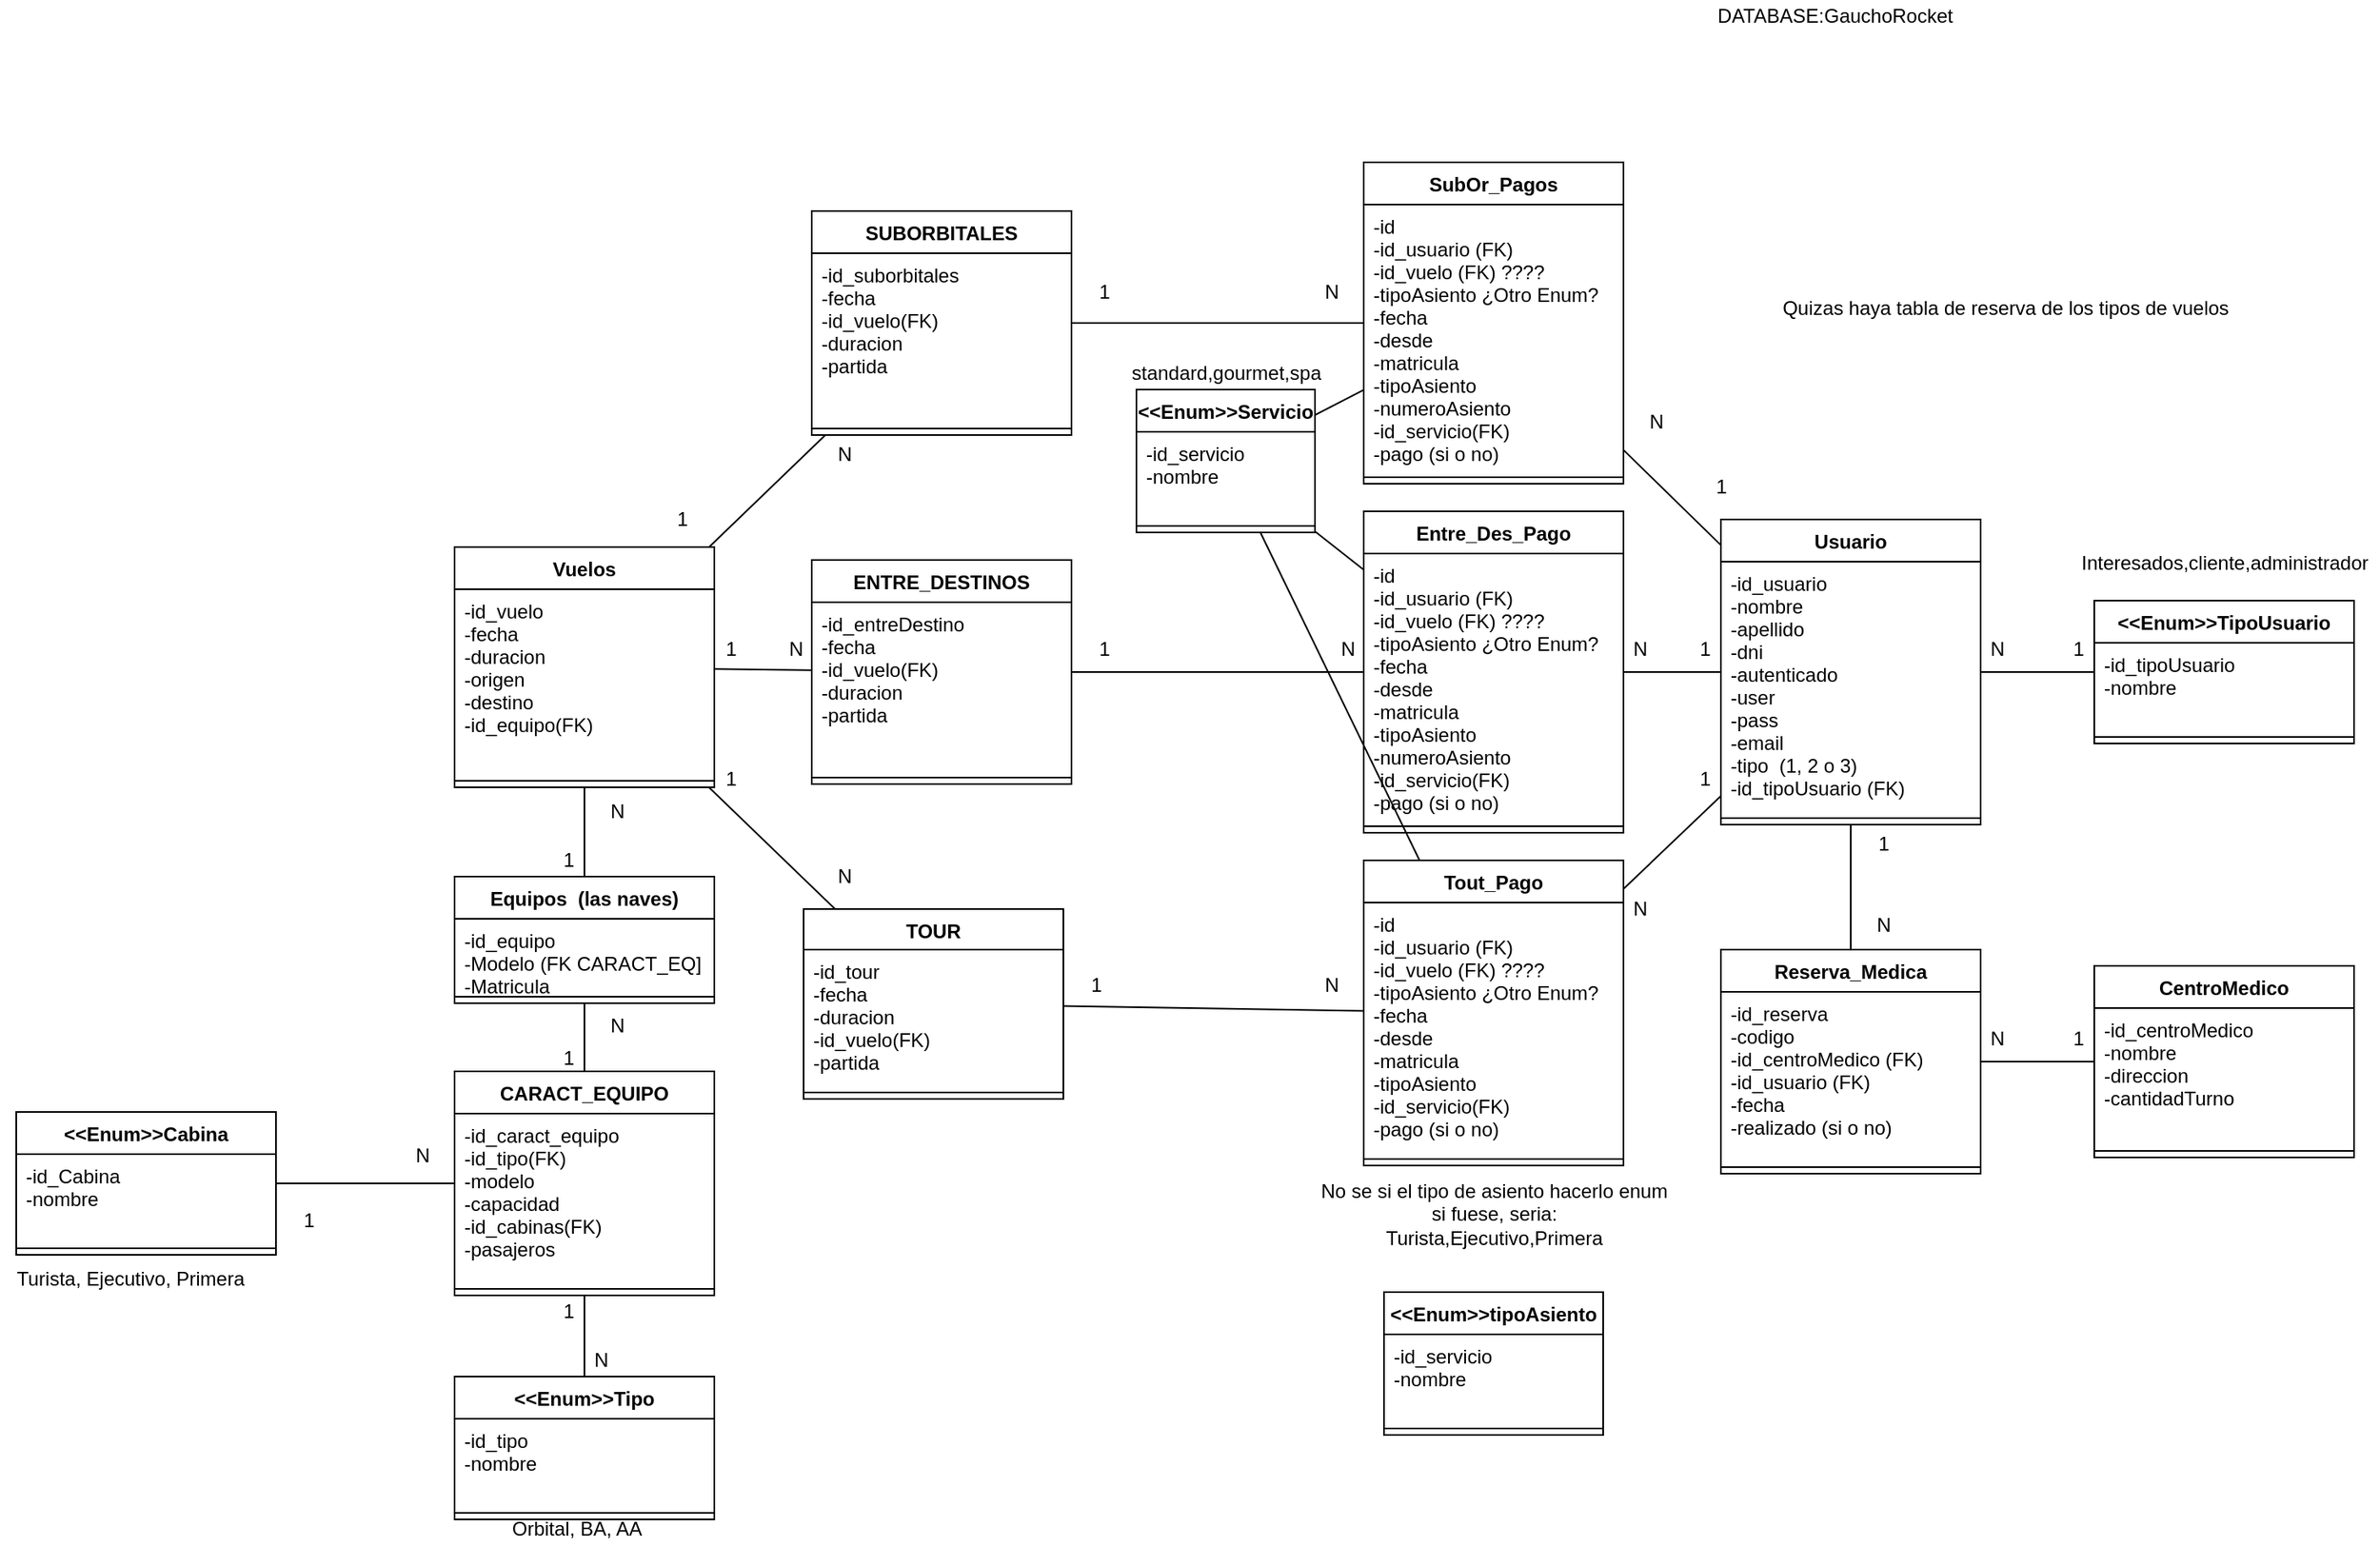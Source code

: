 <mxfile version="20.0.1" type="device"><diagram id="-rnPX2FSxS8cn0zA8N31" name="Page-1"><mxGraphModel dx="2105" dy="571" grid="1" gridSize="10" guides="1" tooltips="1" connect="1" arrows="1" fold="1" page="1" pageScale="1" pageWidth="827" pageHeight="1169" math="0" shadow="0"><root><mxCell id="0"/><mxCell id="1" parent="0"/><mxCell id="iOrOGbG-iohhDCzBg73C-1" value="Equipos  (las naves)" style="swimlane;fontStyle=1;align=center;verticalAlign=top;childLayout=stackLayout;horizontal=1;startSize=26;horizontalStack=0;resizeParent=1;resizeParentMax=0;resizeLast=0;collapsible=1;marginBottom=0;" parent="1" vertex="1"><mxGeometry x="-380" y="550" width="160" height="78" as="geometry"/></mxCell><mxCell id="iOrOGbG-iohhDCzBg73C-2" value="-id_equipo&#10;-Modelo (FK CARACT_EQ]&#10;-Matricula" style="text;strokeColor=none;fillColor=none;align=left;verticalAlign=top;spacingLeft=4;spacingRight=4;overflow=hidden;rotatable=0;points=[[0,0.5],[1,0.5]];portConstraint=eastwest;" parent="iOrOGbG-iohhDCzBg73C-1" vertex="1"><mxGeometry y="26" width="160" height="44" as="geometry"/></mxCell><mxCell id="iOrOGbG-iohhDCzBg73C-3" value="" style="line;strokeWidth=1;fillColor=none;align=left;verticalAlign=middle;spacingTop=-1;spacingLeft=3;spacingRight=3;rotatable=0;labelPosition=right;points=[];portConstraint=eastwest;" parent="iOrOGbG-iohhDCzBg73C-1" vertex="1"><mxGeometry y="70" width="160" height="8" as="geometry"/></mxCell><mxCell id="iOrOGbG-iohhDCzBg73C-5" value="DATABASE:GauchoRocket" style="text;html=1;align=center;verticalAlign=middle;resizable=0;points=[];autosize=1;strokeColor=none;fillColor=none;" parent="1" vertex="1"><mxGeometry x="390" y="10" width="160" height="20" as="geometry"/></mxCell><mxCell id="iOrOGbG-iohhDCzBg73C-10" value="Usuario" style="swimlane;fontStyle=1;align=center;verticalAlign=top;childLayout=stackLayout;horizontal=1;startSize=26;horizontalStack=0;resizeParent=1;resizeParentMax=0;resizeLast=0;collapsible=1;marginBottom=0;" parent="1" vertex="1"><mxGeometry x="400" y="330" width="160" height="188" as="geometry"/></mxCell><mxCell id="iOrOGbG-iohhDCzBg73C-11" value="-id_usuario&#10;-nombre&#10;-apellido&#10;-dni&#10;-autenticado&#10;-user&#10;-pass&#10;-email&#10;-tipo  (1, 2 o 3)&#10;-id_tipoUsuario (FK)" style="text;strokeColor=none;fillColor=none;align=left;verticalAlign=top;spacingLeft=4;spacingRight=4;overflow=hidden;rotatable=0;points=[[0,0.5],[1,0.5]];portConstraint=eastwest;" parent="iOrOGbG-iohhDCzBg73C-10" vertex="1"><mxGeometry y="26" width="160" height="154" as="geometry"/></mxCell><mxCell id="iOrOGbG-iohhDCzBg73C-12" value="" style="line;strokeWidth=1;fillColor=none;align=left;verticalAlign=middle;spacingTop=-1;spacingLeft=3;spacingRight=3;rotatable=0;labelPosition=right;points=[];portConstraint=eastwest;" parent="iOrOGbG-iohhDCzBg73C-10" vertex="1"><mxGeometry y="180" width="160" height="8" as="geometry"/></mxCell><mxCell id="iOrOGbG-iohhDCzBg73C-13" value="Vuelos" style="swimlane;fontStyle=1;align=center;verticalAlign=top;childLayout=stackLayout;horizontal=1;startSize=26;horizontalStack=0;resizeParent=1;resizeParentMax=0;resizeLast=0;collapsible=1;marginBottom=0;" parent="1" vertex="1"><mxGeometry x="-380" y="347" width="160" height="148" as="geometry"/></mxCell><mxCell id="iOrOGbG-iohhDCzBg73C-14" value="-id_vuelo&#10;-fecha&#10;-duracion&#10;-origen&#10;-destino&#10;-id_equipo(FK)" style="text;strokeColor=none;fillColor=none;align=left;verticalAlign=top;spacingLeft=4;spacingRight=4;overflow=hidden;rotatable=0;points=[[0,0.5],[1,0.5]];portConstraint=eastwest;" parent="iOrOGbG-iohhDCzBg73C-13" vertex="1"><mxGeometry y="26" width="160" height="114" as="geometry"/></mxCell><mxCell id="iOrOGbG-iohhDCzBg73C-15" value="" style="line;strokeWidth=1;fillColor=none;align=left;verticalAlign=middle;spacingTop=-1;spacingLeft=3;spacingRight=3;rotatable=0;labelPosition=right;points=[];portConstraint=eastwest;" parent="iOrOGbG-iohhDCzBg73C-13" vertex="1"><mxGeometry y="140" width="160" height="8" as="geometry"/></mxCell><mxCell id="iOrOGbG-iohhDCzBg73C-16" value="CARACT_EQUIPO" style="swimlane;fontStyle=1;align=center;verticalAlign=top;childLayout=stackLayout;horizontal=1;startSize=26;horizontalStack=0;resizeParent=1;resizeParentMax=0;resizeLast=0;collapsible=1;marginBottom=0;" parent="1" vertex="1"><mxGeometry x="-380" y="670" width="160" height="138" as="geometry"><mxRectangle x="70" y="380" width="140" height="26" as="alternateBounds"/></mxGeometry></mxCell><mxCell id="iOrOGbG-iohhDCzBg73C-17" value="-id_caract_equipo&#10;-id_tipo(FK)&#10;-modelo&#10;-capacidad&#10;-id_cabinas(FK)&#10;-pasajeros&#10;" style="text;strokeColor=none;fillColor=none;align=left;verticalAlign=top;spacingLeft=4;spacingRight=4;overflow=hidden;rotatable=0;points=[[0,0.5],[1,0.5]];portConstraint=eastwest;" parent="iOrOGbG-iohhDCzBg73C-16" vertex="1"><mxGeometry y="26" width="160" height="104" as="geometry"/></mxCell><mxCell id="iOrOGbG-iohhDCzBg73C-18" value="" style="line;strokeWidth=1;fillColor=none;align=left;verticalAlign=middle;spacingTop=-1;spacingLeft=3;spacingRight=3;rotatable=0;labelPosition=right;points=[];portConstraint=eastwest;" parent="iOrOGbG-iohhDCzBg73C-16" vertex="1"><mxGeometry y="130" width="160" height="8" as="geometry"/></mxCell><mxCell id="iOrOGbG-iohhDCzBg73C-22" value="SUBORBITALES" style="swimlane;fontStyle=1;align=center;verticalAlign=top;childLayout=stackLayout;horizontal=1;startSize=26;horizontalStack=0;resizeParent=1;resizeParentMax=0;resizeLast=0;collapsible=1;marginBottom=0;" parent="1" vertex="1"><mxGeometry x="-160" y="140" width="160" height="138" as="geometry"/></mxCell><mxCell id="iOrOGbG-iohhDCzBg73C-23" value="-id_suborbitales&#10;-fecha&#10;-id_vuelo(FK)&#10;-duracion&#10;-partida" style="text;strokeColor=none;fillColor=none;align=left;verticalAlign=top;spacingLeft=4;spacingRight=4;overflow=hidden;rotatable=0;points=[[0,0.5],[1,0.5]];portConstraint=eastwest;" parent="iOrOGbG-iohhDCzBg73C-22" vertex="1"><mxGeometry y="26" width="160" height="104" as="geometry"/></mxCell><mxCell id="iOrOGbG-iohhDCzBg73C-24" value="" style="line;strokeWidth=1;fillColor=none;align=left;verticalAlign=middle;spacingTop=-1;spacingLeft=3;spacingRight=3;rotatable=0;labelPosition=right;points=[];portConstraint=eastwest;" parent="iOrOGbG-iohhDCzBg73C-22" vertex="1"><mxGeometry y="130" width="160" height="8" as="geometry"/></mxCell><mxCell id="iOrOGbG-iohhDCzBg73C-25" value="TOUR" style="swimlane;fontStyle=1;align=center;verticalAlign=top;childLayout=stackLayout;horizontal=1;startSize=25;horizontalStack=0;resizeParent=1;resizeParentMax=0;resizeLast=0;collapsible=1;marginBottom=0;" parent="1" vertex="1"><mxGeometry x="-165" y="570" width="160" height="117" as="geometry"/></mxCell><mxCell id="iOrOGbG-iohhDCzBg73C-26" value="-id_tour&#10;-fecha&#10;-duracion&#10;-id_vuelo(FK)&#10;-partida&#10;" style="text;strokeColor=none;fillColor=none;align=left;verticalAlign=top;spacingLeft=4;spacingRight=4;overflow=hidden;rotatable=0;points=[[0,0.5],[1,0.5]];portConstraint=eastwest;" parent="iOrOGbG-iohhDCzBg73C-25" vertex="1"><mxGeometry y="25" width="160" height="84" as="geometry"/></mxCell><mxCell id="iOrOGbG-iohhDCzBg73C-27" value="" style="line;strokeWidth=1;fillColor=none;align=left;verticalAlign=middle;spacingTop=-1;spacingLeft=3;spacingRight=3;rotatable=0;labelPosition=right;points=[];portConstraint=eastwest;" parent="iOrOGbG-iohhDCzBg73C-25" vertex="1"><mxGeometry y="109" width="160" height="8" as="geometry"/></mxCell><mxCell id="iOrOGbG-iohhDCzBg73C-28" value="ENTRE_DESTINOS" style="swimlane;fontStyle=1;align=center;verticalAlign=top;childLayout=stackLayout;horizontal=1;startSize=26;horizontalStack=0;resizeParent=1;resizeParentMax=0;resizeLast=0;collapsible=1;marginBottom=0;" parent="1" vertex="1"><mxGeometry x="-160" y="355" width="160" height="138" as="geometry"/></mxCell><mxCell id="iOrOGbG-iohhDCzBg73C-29" value="-id_entreDestino&#10;-fecha&#10;-id_vuelo(FK)&#10;-duracion&#10;-partida&#10;&#10;" style="text;strokeColor=none;fillColor=none;align=left;verticalAlign=top;spacingLeft=4;spacingRight=4;overflow=hidden;rotatable=0;points=[[0,0.5],[1,0.5]];portConstraint=eastwest;" parent="iOrOGbG-iohhDCzBg73C-28" vertex="1"><mxGeometry y="26" width="160" height="104" as="geometry"/></mxCell><mxCell id="iOrOGbG-iohhDCzBg73C-30" value="" style="line;strokeWidth=1;fillColor=none;align=left;verticalAlign=middle;spacingTop=-1;spacingLeft=3;spacingRight=3;rotatable=0;labelPosition=right;points=[];portConstraint=eastwest;" parent="iOrOGbG-iohhDCzBg73C-28" vertex="1"><mxGeometry y="130" width="160" height="8" as="geometry"/></mxCell><mxCell id="iOrOGbG-iohhDCzBg73C-31" value="&lt;&lt;Enum&gt;&gt;TipoUsuario" style="swimlane;fontStyle=1;align=center;verticalAlign=top;childLayout=stackLayout;horizontal=1;startSize=26;horizontalStack=0;resizeParent=1;resizeParentMax=0;resizeLast=0;collapsible=1;marginBottom=0;" parent="1" vertex="1"><mxGeometry x="630" y="380" width="160" height="88" as="geometry"/></mxCell><mxCell id="iOrOGbG-iohhDCzBg73C-32" value="-id_tipoUsuario&#10;-nombre" style="text;strokeColor=none;fillColor=none;align=left;verticalAlign=top;spacingLeft=4;spacingRight=4;overflow=hidden;rotatable=0;points=[[0,0.5],[1,0.5]];portConstraint=eastwest;" parent="iOrOGbG-iohhDCzBg73C-31" vertex="1"><mxGeometry y="26" width="160" height="54" as="geometry"/></mxCell><mxCell id="iOrOGbG-iohhDCzBg73C-33" value="" style="line;strokeWidth=1;fillColor=none;align=left;verticalAlign=middle;spacingTop=-1;spacingLeft=3;spacingRight=3;rotatable=0;labelPosition=right;points=[];portConstraint=eastwest;" parent="iOrOGbG-iohhDCzBg73C-31" vertex="1"><mxGeometry y="80" width="160" height="8" as="geometry"/></mxCell><mxCell id="iOrOGbG-iohhDCzBg73C-35" value="CentroMedico" style="swimlane;fontStyle=1;align=center;verticalAlign=top;childLayout=stackLayout;horizontal=1;startSize=26;horizontalStack=0;resizeParent=1;resizeParentMax=0;resizeLast=0;collapsible=1;marginBottom=0;" parent="1" vertex="1"><mxGeometry x="630" y="605" width="160" height="118" as="geometry"/></mxCell><mxCell id="iOrOGbG-iohhDCzBg73C-36" value="-id_centroMedico&#10;-nombre&#10;-direccion&#10;-cantidadTurno" style="text;strokeColor=none;fillColor=none;align=left;verticalAlign=top;spacingLeft=4;spacingRight=4;overflow=hidden;rotatable=0;points=[[0,0.5],[1,0.5]];portConstraint=eastwest;" parent="iOrOGbG-iohhDCzBg73C-35" vertex="1"><mxGeometry y="26" width="160" height="84" as="geometry"/></mxCell><mxCell id="iOrOGbG-iohhDCzBg73C-37" value="" style="line;strokeWidth=1;fillColor=none;align=left;verticalAlign=middle;spacingTop=-1;spacingLeft=3;spacingRight=3;rotatable=0;labelPosition=right;points=[];portConstraint=eastwest;" parent="iOrOGbG-iohhDCzBg73C-35" vertex="1"><mxGeometry y="110" width="160" height="8" as="geometry"/></mxCell><mxCell id="iOrOGbG-iohhDCzBg73C-38" value="Reserva_Medica" style="swimlane;fontStyle=1;align=center;verticalAlign=top;childLayout=stackLayout;horizontal=1;startSize=26;horizontalStack=0;resizeParent=1;resizeParentMax=0;resizeLast=0;collapsible=1;marginBottom=0;" parent="1" vertex="1"><mxGeometry x="400" y="595" width="160" height="138" as="geometry"/></mxCell><mxCell id="iOrOGbG-iohhDCzBg73C-39" value="-id_reserva&#10;-codigo&#10;-id_centroMedico (FK)&#10;-id_usuario (FK)&#10;-fecha&#10;-realizado (si o no)" style="text;strokeColor=none;fillColor=none;align=left;verticalAlign=top;spacingLeft=4;spacingRight=4;overflow=hidden;rotatable=0;points=[[0,0.5],[1,0.5]];portConstraint=eastwest;" parent="iOrOGbG-iohhDCzBg73C-38" vertex="1"><mxGeometry y="26" width="160" height="104" as="geometry"/></mxCell><mxCell id="iOrOGbG-iohhDCzBg73C-40" value="" style="line;strokeWidth=1;fillColor=none;align=left;verticalAlign=middle;spacingTop=-1;spacingLeft=3;spacingRight=3;rotatable=0;labelPosition=right;points=[];portConstraint=eastwest;" parent="iOrOGbG-iohhDCzBg73C-38" vertex="1"><mxGeometry y="130" width="160" height="8" as="geometry"/></mxCell><mxCell id="BaXArylTw92PHLsLJai1-1" value="" style="endArrow=none;html=1;rounded=0;" parent="1" source="iOrOGbG-iohhDCzBg73C-10" target="iOrOGbG-iohhDCzBg73C-31" edge="1"><mxGeometry width="50" height="50" relative="1" as="geometry"><mxPoint x="540" y="705" as="sourcePoint"/><mxPoint x="590" y="655" as="targetPoint"/></mxGeometry></mxCell><mxCell id="BaXArylTw92PHLsLJai1-2" value="" style="endArrow=none;html=1;rounded=0;" parent="1" source="iOrOGbG-iohhDCzBg73C-16" target="iOrOGbG-iohhDCzBg73C-1" edge="1"><mxGeometry width="50" height="50" relative="1" as="geometry"><mxPoint x="-340" y="890" as="sourcePoint"/><mxPoint x="-290" y="840" as="targetPoint"/></mxGeometry></mxCell><mxCell id="BaXArylTw92PHLsLJai1-4" value="" style="endArrow=none;html=1;rounded=0;" parent="1" source="iOrOGbG-iohhDCzBg73C-38" target="iOrOGbG-iohhDCzBg73C-10" edge="1"><mxGeometry width="50" height="50" relative="1" as="geometry"><mxPoint x="540" y="665" as="sourcePoint"/><mxPoint x="590" y="615" as="targetPoint"/></mxGeometry></mxCell><mxCell id="BaXArylTw92PHLsLJai1-5" value="" style="endArrow=none;html=1;rounded=0;" parent="1" source="iOrOGbG-iohhDCzBg73C-38" target="iOrOGbG-iohhDCzBg73C-35" edge="1"><mxGeometry width="50" height="50" relative="1" as="geometry"><mxPoint x="540" y="665" as="sourcePoint"/><mxPoint x="590" y="615" as="targetPoint"/></mxGeometry></mxCell><mxCell id="BaXArylTw92PHLsLJai1-6" value="SubOr_Pagos" style="swimlane;fontStyle=1;align=center;verticalAlign=top;childLayout=stackLayout;horizontal=1;startSize=26;horizontalStack=0;resizeParent=1;resizeParentMax=0;resizeLast=0;collapsible=1;marginBottom=0;" parent="1" vertex="1"><mxGeometry x="180" y="110" width="160" height="198" as="geometry"/></mxCell><mxCell id="BaXArylTw92PHLsLJai1-7" value="-id&#10;-id_usuario (FK)&#10;-id_vuelo (FK) ????&#10;-tipoAsiento ¿Otro Enum?&#10;-fecha&#10;-desde&#10;-matricula&#10;-tipoAsiento&#10;-numeroAsiento&#10;-id_servicio(FK)&#10;-pago (si o no)" style="text;strokeColor=none;fillColor=none;align=left;verticalAlign=top;spacingLeft=4;spacingRight=4;overflow=hidden;rotatable=0;points=[[0,0.5],[1,0.5]];portConstraint=eastwest;" parent="BaXArylTw92PHLsLJai1-6" vertex="1"><mxGeometry y="26" width="160" height="164" as="geometry"/></mxCell><mxCell id="BaXArylTw92PHLsLJai1-8" value="" style="line;strokeWidth=1;fillColor=none;align=left;verticalAlign=middle;spacingTop=-1;spacingLeft=3;spacingRight=3;rotatable=0;labelPosition=right;points=[];portConstraint=eastwest;" parent="BaXArylTw92PHLsLJai1-6" vertex="1"><mxGeometry y="190" width="160" height="8" as="geometry"/></mxCell><mxCell id="BaXArylTw92PHLsLJai1-9" value="" style="endArrow=none;html=1;rounded=0;" parent="1" source="BaXArylTw92PHLsLJai1-6" target="iOrOGbG-iohhDCzBg73C-10" edge="1"><mxGeometry width="50" height="50" relative="1" as="geometry"><mxPoint x="270" y="580" as="sourcePoint"/><mxPoint x="320" y="530" as="targetPoint"/></mxGeometry></mxCell><mxCell id="BaXArylTw92PHLsLJai1-10" value="Tout_Pago" style="swimlane;fontStyle=1;align=center;verticalAlign=top;childLayout=stackLayout;horizontal=1;startSize=26;horizontalStack=0;resizeParent=1;resizeParentMax=0;resizeLast=0;collapsible=1;marginBottom=0;" parent="1" vertex="1"><mxGeometry x="180" y="540" width="160" height="188" as="geometry"/></mxCell><mxCell id="BaXArylTw92PHLsLJai1-11" value="-id&#10;-id_usuario (FK)&#10;-id_vuelo (FK) ????&#10;-tipoAsiento ¿Otro Enum?&#10;-fecha&#10;-desde&#10;-matricula&#10;-tipoAsiento&#10;-id_servicio(FK)&#10;-pago (si o no)" style="text;strokeColor=none;fillColor=none;align=left;verticalAlign=top;spacingLeft=4;spacingRight=4;overflow=hidden;rotatable=0;points=[[0,0.5],[1,0.5]];portConstraint=eastwest;" parent="BaXArylTw92PHLsLJai1-10" vertex="1"><mxGeometry y="26" width="160" height="154" as="geometry"/></mxCell><mxCell id="BaXArylTw92PHLsLJai1-12" value="" style="line;strokeWidth=1;fillColor=none;align=left;verticalAlign=middle;spacingTop=-1;spacingLeft=3;spacingRight=3;rotatable=0;labelPosition=right;points=[];portConstraint=eastwest;" parent="BaXArylTw92PHLsLJai1-10" vertex="1"><mxGeometry y="180" width="160" height="8" as="geometry"/></mxCell><mxCell id="BaXArylTw92PHLsLJai1-13" value="" style="endArrow=none;html=1;rounded=0;" parent="1" source="BaXArylTw92PHLsLJai1-10" target="iOrOGbG-iohhDCzBg73C-10" edge="1"><mxGeometry width="50" height="50" relative="1" as="geometry"><mxPoint x="200" y="590" as="sourcePoint"/><mxPoint x="250" y="540" as="targetPoint"/></mxGeometry></mxCell><mxCell id="BaXArylTw92PHLsLJai1-14" value="&lt;&lt;Enum&gt;&gt;Servicio" style="swimlane;fontStyle=1;align=center;verticalAlign=top;childLayout=stackLayout;horizontal=1;startSize=26;horizontalStack=0;resizeParent=1;resizeParentMax=0;resizeLast=0;collapsible=1;marginBottom=0;" parent="1" vertex="1"><mxGeometry x="40" y="250" width="110" height="88" as="geometry"/></mxCell><mxCell id="BaXArylTw92PHLsLJai1-15" value="-id_servicio&#10;-nombre" style="text;strokeColor=none;fillColor=none;align=left;verticalAlign=top;spacingLeft=4;spacingRight=4;overflow=hidden;rotatable=0;points=[[0,0.5],[1,0.5]];portConstraint=eastwest;" parent="BaXArylTw92PHLsLJai1-14" vertex="1"><mxGeometry y="26" width="110" height="54" as="geometry"/></mxCell><mxCell id="BaXArylTw92PHLsLJai1-16" value="" style="line;strokeWidth=1;fillColor=none;align=left;verticalAlign=middle;spacingTop=-1;spacingLeft=3;spacingRight=3;rotatable=0;labelPosition=right;points=[];portConstraint=eastwest;" parent="BaXArylTw92PHLsLJai1-14" vertex="1"><mxGeometry y="80" width="110" height="8" as="geometry"/></mxCell><mxCell id="BaXArylTw92PHLsLJai1-17" value="" style="endArrow=none;html=1;rounded=0;" parent="1" source="BaXArylTw92PHLsLJai1-14" target="BaXArylTw92PHLsLJai1-6" edge="1"><mxGeometry width="50" height="50" relative="1" as="geometry"><mxPoint x="240" y="350" as="sourcePoint"/><mxPoint x="290" y="300" as="targetPoint"/></mxGeometry></mxCell><mxCell id="BaXArylTw92PHLsLJai1-18" value="" style="endArrow=none;html=1;rounded=0;" parent="1" source="BaXArylTw92PHLsLJai1-10" target="BaXArylTw92PHLsLJai1-14" edge="1"><mxGeometry width="50" height="50" relative="1" as="geometry"><mxPoint x="240" y="500" as="sourcePoint"/><mxPoint x="290" y="450" as="targetPoint"/></mxGeometry></mxCell><mxCell id="BaXArylTw92PHLsLJai1-19" value="" style="endArrow=none;html=1;rounded=0;" parent="1" source="iOrOGbG-iohhDCzBg73C-1" target="iOrOGbG-iohhDCzBg73C-13" edge="1"><mxGeometry width="50" height="50" relative="1" as="geometry"><mxPoint x="-240" y="480" as="sourcePoint"/><mxPoint x="-190" y="430" as="targetPoint"/></mxGeometry></mxCell><mxCell id="BaXArylTw92PHLsLJai1-20" value="" style="endArrow=none;html=1;rounded=0;" parent="1" source="iOrOGbG-iohhDCzBg73C-22" target="BaXArylTw92PHLsLJai1-6" edge="1"><mxGeometry width="50" height="50" relative="1" as="geometry"><mxPoint x="80" y="370" as="sourcePoint"/><mxPoint x="130" y="320" as="targetPoint"/></mxGeometry></mxCell><mxCell id="BaXArylTw92PHLsLJai1-24" value="" style="endArrow=none;html=1;rounded=0;" parent="1" source="iOrOGbG-iohhDCzBg73C-25" target="BaXArylTw92PHLsLJai1-10" edge="1"><mxGeometry width="50" height="50" relative="1" as="geometry"><mxPoint x="190" y="510" as="sourcePoint"/><mxPoint x="240" y="460" as="targetPoint"/></mxGeometry></mxCell><mxCell id="BaXArylTw92PHLsLJai1-30" value="&lt;&lt;Enum&gt;&gt;Tipo" style="swimlane;fontStyle=1;align=center;verticalAlign=top;childLayout=stackLayout;horizontal=1;startSize=26;horizontalStack=0;resizeParent=1;resizeParentMax=0;resizeLast=0;collapsible=1;marginBottom=0;" parent="1" vertex="1"><mxGeometry x="-380" y="858" width="160" height="88" as="geometry"/></mxCell><mxCell id="BaXArylTw92PHLsLJai1-31" value="-id_tipo&#10;-nombre" style="text;strokeColor=none;fillColor=none;align=left;verticalAlign=top;spacingLeft=4;spacingRight=4;overflow=hidden;rotatable=0;points=[[0,0.5],[1,0.5]];portConstraint=eastwest;" parent="BaXArylTw92PHLsLJai1-30" vertex="1"><mxGeometry y="26" width="160" height="54" as="geometry"/></mxCell><mxCell id="BaXArylTw92PHLsLJai1-32" value="" style="line;strokeWidth=1;fillColor=none;align=left;verticalAlign=middle;spacingTop=-1;spacingLeft=3;spacingRight=3;rotatable=0;labelPosition=right;points=[];portConstraint=eastwest;" parent="BaXArylTw92PHLsLJai1-30" vertex="1"><mxGeometry y="80" width="160" height="8" as="geometry"/></mxCell><mxCell id="BaXArylTw92PHLsLJai1-34" value="" style="endArrow=none;html=1;rounded=0;" parent="1" source="iOrOGbG-iohhDCzBg73C-16" target="BaXArylTw92PHLsLJai1-30" edge="1"><mxGeometry width="50" height="50" relative="1" as="geometry"><mxPoint x="-310" y="775" as="sourcePoint"/><mxPoint x="-260" y="725" as="targetPoint"/></mxGeometry></mxCell><mxCell id="BaXArylTw92PHLsLJai1-35" value="&lt;&lt;Enum&gt;&gt;Cabina" style="swimlane;fontStyle=1;align=center;verticalAlign=top;childLayout=stackLayout;horizontal=1;startSize=26;horizontalStack=0;resizeParent=1;resizeParentMax=0;resizeLast=0;collapsible=1;marginBottom=0;" parent="1" vertex="1"><mxGeometry x="-650" y="695" width="160" height="88" as="geometry"/></mxCell><mxCell id="BaXArylTw92PHLsLJai1-36" value="-id_Cabina&#10;-nombre" style="text;strokeColor=none;fillColor=none;align=left;verticalAlign=top;spacingLeft=4;spacingRight=4;overflow=hidden;rotatable=0;points=[[0,0.5],[1,0.5]];portConstraint=eastwest;" parent="BaXArylTw92PHLsLJai1-35" vertex="1"><mxGeometry y="26" width="160" height="54" as="geometry"/></mxCell><mxCell id="BaXArylTw92PHLsLJai1-37" value="" style="line;strokeWidth=1;fillColor=none;align=left;verticalAlign=middle;spacingTop=-1;spacingLeft=3;spacingRight=3;rotatable=0;labelPosition=right;points=[];portConstraint=eastwest;" parent="BaXArylTw92PHLsLJai1-35" vertex="1"><mxGeometry y="80" width="160" height="8" as="geometry"/></mxCell><mxCell id="BaXArylTw92PHLsLJai1-39" value="Entre_Des_Pago" style="swimlane;fontStyle=1;align=center;verticalAlign=top;childLayout=stackLayout;horizontal=1;startSize=26;horizontalStack=0;resizeParent=1;resizeParentMax=0;resizeLast=0;collapsible=1;marginBottom=0;" parent="1" vertex="1"><mxGeometry x="180" y="325" width="160" height="198" as="geometry"/></mxCell><mxCell id="BaXArylTw92PHLsLJai1-40" value="-id&#10;-id_usuario (FK)&#10;-id_vuelo (FK) ????&#10;-tipoAsiento ¿Otro Enum?&#10;-fecha&#10;-desde&#10;-matricula&#10;-tipoAsiento&#10;-numeroAsiento&#10;-id_servicio(FK)&#10;-pago (si o no)" style="text;strokeColor=none;fillColor=none;align=left;verticalAlign=top;spacingLeft=4;spacingRight=4;overflow=hidden;rotatable=0;points=[[0,0.5],[1,0.5]];portConstraint=eastwest;" parent="BaXArylTw92PHLsLJai1-39" vertex="1"><mxGeometry y="26" width="160" height="164" as="geometry"/></mxCell><mxCell id="BaXArylTw92PHLsLJai1-41" value="" style="line;strokeWidth=1;fillColor=none;align=left;verticalAlign=middle;spacingTop=-1;spacingLeft=3;spacingRight=3;rotatable=0;labelPosition=right;points=[];portConstraint=eastwest;" parent="BaXArylTw92PHLsLJai1-39" vertex="1"><mxGeometry y="190" width="160" height="8" as="geometry"/></mxCell><mxCell id="BaXArylTw92PHLsLJai1-42" value="" style="endArrow=none;html=1;rounded=0;" parent="1" source="BaXArylTw92PHLsLJai1-39" target="BaXArylTw92PHLsLJai1-14" edge="1"><mxGeometry width="50" height="50" relative="1" as="geometry"><mxPoint x="300" y="400" as="sourcePoint"/><mxPoint x="350" y="350" as="targetPoint"/></mxGeometry></mxCell><mxCell id="BaXArylTw92PHLsLJai1-43" value="" style="endArrow=none;html=1;rounded=0;" parent="1" source="BaXArylTw92PHLsLJai1-39" target="iOrOGbG-iohhDCzBg73C-28" edge="1"><mxGeometry width="50" height="50" relative="1" as="geometry"><mxPoint x="210" y="480" as="sourcePoint"/><mxPoint x="260" y="430" as="targetPoint"/></mxGeometry></mxCell><mxCell id="BaXArylTw92PHLsLJai1-44" value="" style="endArrow=none;html=1;rounded=0;" parent="1" source="iOrOGbG-iohhDCzBg73C-25" target="iOrOGbG-iohhDCzBg73C-13" edge="1"><mxGeometry width="50" height="50" relative="1" as="geometry"><mxPoint x="-60" y="580" as="sourcePoint"/><mxPoint x="-120" y="430" as="targetPoint"/></mxGeometry></mxCell><mxCell id="BaXArylTw92PHLsLJai1-45" value="" style="endArrow=none;html=1;rounded=0;" parent="1" source="iOrOGbG-iohhDCzBg73C-13" target="iOrOGbG-iohhDCzBg73C-28" edge="1"><mxGeometry width="50" height="50" relative="1" as="geometry"><mxPoint x="-180" y="422.333" as="sourcePoint"/><mxPoint x="-80" y="430" as="targetPoint"/></mxGeometry></mxCell><mxCell id="BaXArylTw92PHLsLJai1-46" value="" style="endArrow=none;html=1;rounded=0;" parent="1" source="iOrOGbG-iohhDCzBg73C-13" target="iOrOGbG-iohhDCzBg73C-22" edge="1"><mxGeometry width="50" height="50" relative="1" as="geometry"><mxPoint x="-170" y="480" as="sourcePoint"/><mxPoint x="-120" y="430" as="targetPoint"/></mxGeometry></mxCell><mxCell id="BaXArylTw92PHLsLJai1-47" value="" style="endArrow=none;html=1;rounded=0;" parent="1" source="BaXArylTw92PHLsLJai1-35" target="iOrOGbG-iohhDCzBg73C-16" edge="1"><mxGeometry width="50" height="50" relative="1" as="geometry"><mxPoint x="305" y="794.5" as="sourcePoint"/><mxPoint x="-185" y="775.5" as="targetPoint"/></mxGeometry></mxCell><mxCell id="BaXArylTw92PHLsLJai1-48" value="" style="endArrow=none;html=1;rounded=0;" parent="1" source="BaXArylTw92PHLsLJai1-39" target="iOrOGbG-iohhDCzBg73C-10" edge="1"><mxGeometry width="50" height="50" relative="1" as="geometry"><mxPoint x="180" y="590" as="sourcePoint"/><mxPoint x="230" y="540" as="targetPoint"/></mxGeometry></mxCell><mxCell id="BaXArylTw92PHLsLJai1-49" value="Quizas haya tabla de reserva de los tipos de vuelos&lt;br&gt;" style="text;html=1;align=center;verticalAlign=middle;resizable=0;points=[];autosize=1;strokeColor=none;fillColor=none;" parent="1" vertex="1"><mxGeometry x="430" y="190" width="290" height="20" as="geometry"/></mxCell><mxCell id="x3icI1kB-Uaay36G--Cb-1" value="Interesados,cliente,administrador" style="text;html=1;align=center;verticalAlign=middle;resizable=0;points=[];autosize=1;strokeColor=none;fillColor=none;hachureGap=4;" parent="1" vertex="1"><mxGeometry x="615" y="347" width="190" height="20" as="geometry"/></mxCell><mxCell id="x3icI1kB-Uaay36G--Cb-3" value="&lt;br&gt;" style="text;html=1;align=center;verticalAlign=middle;resizable=0;points=[];autosize=1;strokeColor=none;fillColor=none;hachureGap=4;" parent="1" vertex="1"><mxGeometry x="-480" y="702" width="20" height="20" as="geometry"/></mxCell><mxCell id="x3icI1kB-Uaay36G--Cb-4" value="Orbital, BA, AA" style="text;html=1;align=center;verticalAlign=middle;resizable=0;points=[];autosize=1;strokeColor=none;fillColor=none;hachureGap=4;" parent="1" vertex="1"><mxGeometry x="-355" y="942" width="100" height="20" as="geometry"/></mxCell><mxCell id="x3icI1kB-Uaay36G--Cb-8" value="Turista, Ejecutivo, Primera" style="text;html=1;align=center;verticalAlign=middle;resizable=0;points=[];autosize=1;strokeColor=none;fillColor=none;hachureGap=4;" parent="1" vertex="1"><mxGeometry x="-660" y="788" width="160" height="20" as="geometry"/></mxCell><mxCell id="x3icI1kB-Uaay36G--Cb-9" value="standard,gourmet,spa" style="text;html=1;align=center;verticalAlign=middle;resizable=0;points=[];autosize=1;strokeColor=none;fillColor=none;hachureGap=4;" parent="1" vertex="1"><mxGeometry x="30" y="230" width="130" height="20" as="geometry"/></mxCell><mxCell id="x3icI1kB-Uaay36G--Cb-10" value="No se si el tipo de asiento hacerlo enum&lt;br&gt;si fuese, seria:&lt;br&gt;Turista,Ejecutivo,Primera" style="text;html=1;align=center;verticalAlign=middle;resizable=0;points=[];autosize=1;strokeColor=none;fillColor=none;hachureGap=4;" parent="1" vertex="1"><mxGeometry x="145" y="733" width="230" height="50" as="geometry"/></mxCell><mxCell id="x3icI1kB-Uaay36G--Cb-11" value="1" style="text;html=1;align=center;verticalAlign=middle;resizable=0;points=[];autosize=1;strokeColor=none;fillColor=none;hachureGap=4;" parent="1" vertex="1"><mxGeometry x="610" y="640" width="20" height="20" as="geometry"/></mxCell><mxCell id="x3icI1kB-Uaay36G--Cb-12" value="N" style="text;html=1;align=center;verticalAlign=middle;resizable=0;points=[];autosize=1;strokeColor=none;fillColor=none;hachureGap=4;" parent="1" vertex="1"><mxGeometry x="560" y="640" width="20" height="20" as="geometry"/></mxCell><mxCell id="x3icI1kB-Uaay36G--Cb-13" value="1" style="text;html=1;align=center;verticalAlign=middle;resizable=0;points=[];autosize=1;strokeColor=none;fillColor=none;hachureGap=4;" parent="1" vertex="1"><mxGeometry x="610" y="400" width="20" height="20" as="geometry"/></mxCell><mxCell id="x3icI1kB-Uaay36G--Cb-14" value="N" style="text;html=1;align=center;verticalAlign=middle;resizable=0;points=[];autosize=1;strokeColor=none;fillColor=none;hachureGap=4;" parent="1" vertex="1"><mxGeometry x="560" y="400" width="20" height="20" as="geometry"/></mxCell><mxCell id="x3icI1kB-Uaay36G--Cb-15" value="1" style="text;html=1;align=center;verticalAlign=middle;resizable=0;points=[];autosize=1;strokeColor=none;fillColor=none;hachureGap=4;" parent="1" vertex="1"><mxGeometry x="390" y="300" width="20" height="20" as="geometry"/></mxCell><mxCell id="x3icI1kB-Uaay36G--Cb-16" value="N" style="text;html=1;align=center;verticalAlign=middle;resizable=0;points=[];autosize=1;strokeColor=none;fillColor=none;hachureGap=4;" parent="1" vertex="1"><mxGeometry x="350" y="260" width="20" height="20" as="geometry"/></mxCell><mxCell id="x3icI1kB-Uaay36G--Cb-17" value="1" style="text;html=1;align=center;verticalAlign=middle;resizable=0;points=[];autosize=1;strokeColor=none;fillColor=none;hachureGap=4;" parent="1" vertex="1"><mxGeometry x="380" y="400" width="20" height="20" as="geometry"/></mxCell><mxCell id="x3icI1kB-Uaay36G--Cb-18" value="N" style="text;html=1;align=center;verticalAlign=middle;resizable=0;points=[];autosize=1;strokeColor=none;fillColor=none;hachureGap=4;" parent="1" vertex="1"><mxGeometry x="340" y="400" width="20" height="20" as="geometry"/></mxCell><mxCell id="x3icI1kB-Uaay36G--Cb-19" value="1" style="text;html=1;align=center;verticalAlign=middle;resizable=0;points=[];autosize=1;strokeColor=none;fillColor=none;hachureGap=4;" parent="1" vertex="1"><mxGeometry x="380" y="480" width="20" height="20" as="geometry"/></mxCell><mxCell id="x3icI1kB-Uaay36G--Cb-20" value="N" style="text;html=1;align=center;verticalAlign=middle;resizable=0;points=[];autosize=1;strokeColor=none;fillColor=none;hachureGap=4;" parent="1" vertex="1"><mxGeometry x="340" y="560" width="20" height="20" as="geometry"/></mxCell><mxCell id="x3icI1kB-Uaay36G--Cb-21" value="1" style="text;html=1;align=center;verticalAlign=middle;resizable=0;points=[];autosize=1;strokeColor=none;fillColor=none;hachureGap=4;" parent="1" vertex="1"><mxGeometry x="490" y="520" width="20" height="20" as="geometry"/></mxCell><mxCell id="x3icI1kB-Uaay36G--Cb-22" value="N" style="text;html=1;align=center;verticalAlign=middle;resizable=0;points=[];autosize=1;strokeColor=none;fillColor=none;hachureGap=4;" parent="1" vertex="1"><mxGeometry x="490" y="570" width="20" height="20" as="geometry"/></mxCell><mxCell id="x3icI1kB-Uaay36G--Cb-23" value="1" style="text;html=1;align=center;verticalAlign=middle;resizable=0;points=[];autosize=1;strokeColor=none;fillColor=none;hachureGap=4;" parent="1" vertex="1"><mxGeometry x="10" y="180" width="20" height="20" as="geometry"/></mxCell><mxCell id="x3icI1kB-Uaay36G--Cb-24" value="N" style="text;html=1;align=center;verticalAlign=middle;resizable=0;points=[];autosize=1;strokeColor=none;fillColor=none;hachureGap=4;" parent="1" vertex="1"><mxGeometry x="150" y="180" width="20" height="20" as="geometry"/></mxCell><mxCell id="x3icI1kB-Uaay36G--Cb-25" value="1" style="text;html=1;align=center;verticalAlign=middle;resizable=0;points=[];autosize=1;strokeColor=none;fillColor=none;hachureGap=4;" parent="1" vertex="1"><mxGeometry x="10" y="400" width="20" height="20" as="geometry"/></mxCell><mxCell id="x3icI1kB-Uaay36G--Cb-26" value="N" style="text;html=1;align=center;verticalAlign=middle;resizable=0;points=[];autosize=1;strokeColor=none;fillColor=none;hachureGap=4;" parent="1" vertex="1"><mxGeometry x="160" y="400" width="20" height="20" as="geometry"/></mxCell><mxCell id="x3icI1kB-Uaay36G--Cb-27" value="1" style="text;html=1;align=center;verticalAlign=middle;resizable=0;points=[];autosize=1;strokeColor=none;fillColor=none;hachureGap=4;" parent="1" vertex="1"><mxGeometry x="5" y="606.5" width="20" height="20" as="geometry"/></mxCell><mxCell id="x3icI1kB-Uaay36G--Cb-28" value="N" style="text;html=1;align=center;verticalAlign=middle;resizable=0;points=[];autosize=1;strokeColor=none;fillColor=none;hachureGap=4;" parent="1" vertex="1"><mxGeometry x="150" y="606.5" width="20" height="20" as="geometry"/></mxCell><mxCell id="x3icI1kB-Uaay36G--Cb-29" value="1" style="text;html=1;align=center;verticalAlign=middle;resizable=0;points=[];autosize=1;strokeColor=none;fillColor=none;hachureGap=4;" parent="1" vertex="1"><mxGeometry x="-320" y="808" width="20" height="20" as="geometry"/></mxCell><mxCell id="x3icI1kB-Uaay36G--Cb-30" value="N" style="text;html=1;align=center;verticalAlign=middle;resizable=0;points=[];autosize=1;strokeColor=none;fillColor=none;hachureGap=4;" parent="1" vertex="1"><mxGeometry x="-300" y="838" width="20" height="20" as="geometry"/></mxCell><mxCell id="8G7IbYLrevoWsSIuOHLC-1" value="&lt;&lt;Enum&gt;&gt;tipoAsiento" style="swimlane;fontStyle=1;align=center;verticalAlign=top;childLayout=stackLayout;horizontal=1;startSize=26;horizontalStack=0;resizeParent=1;resizeParentMax=0;resizeLast=0;collapsible=1;marginBottom=0;" parent="1" vertex="1"><mxGeometry x="192.5" y="806" width="135" height="88" as="geometry"/></mxCell><mxCell id="8G7IbYLrevoWsSIuOHLC-2" value="-id_servicio&#10;-nombre" style="text;strokeColor=none;fillColor=none;align=left;verticalAlign=top;spacingLeft=4;spacingRight=4;overflow=hidden;rotatable=0;points=[[0,0.5],[1,0.5]];portConstraint=eastwest;" parent="8G7IbYLrevoWsSIuOHLC-1" vertex="1"><mxGeometry y="26" width="135" height="54" as="geometry"/></mxCell><mxCell id="8G7IbYLrevoWsSIuOHLC-3" value="" style="line;strokeWidth=1;fillColor=none;align=left;verticalAlign=middle;spacingTop=-1;spacingLeft=3;spacingRight=3;rotatable=0;labelPosition=right;points=[];portConstraint=eastwest;" parent="8G7IbYLrevoWsSIuOHLC-1" vertex="1"><mxGeometry y="80" width="135" height="8" as="geometry"/></mxCell><mxCell id="kRbPCHhPKFiAe22vVimZ-1" value="N" style="text;html=1;align=center;verticalAlign=middle;resizable=0;points=[];autosize=1;strokeColor=none;fillColor=none;" vertex="1" parent="1"><mxGeometry x="-410" y="712" width="20" height="20" as="geometry"/></mxCell><mxCell id="kRbPCHhPKFiAe22vVimZ-2" value="1" style="text;html=1;align=center;verticalAlign=middle;resizable=0;points=[];autosize=1;strokeColor=none;fillColor=none;" vertex="1" parent="1"><mxGeometry x="-480" y="752" width="20" height="20" as="geometry"/></mxCell><mxCell id="kRbPCHhPKFiAe22vVimZ-3" value="N" style="text;html=1;align=center;verticalAlign=middle;resizable=0;points=[];autosize=1;strokeColor=none;fillColor=none;" vertex="1" parent="1"><mxGeometry x="-290" y="632" width="20" height="20" as="geometry"/></mxCell><mxCell id="kRbPCHhPKFiAe22vVimZ-4" value="1" style="text;html=1;align=center;verticalAlign=middle;resizable=0;points=[];autosize=1;strokeColor=none;fillColor=none;" vertex="1" parent="1"><mxGeometry x="-320" y="652" width="20" height="20" as="geometry"/></mxCell><mxCell id="kRbPCHhPKFiAe22vVimZ-5" value="N" style="text;html=1;align=center;verticalAlign=middle;resizable=0;points=[];autosize=1;strokeColor=none;fillColor=none;" vertex="1" parent="1"><mxGeometry x="-290" y="500" width="20" height="20" as="geometry"/></mxCell><mxCell id="kRbPCHhPKFiAe22vVimZ-6" value="1" style="text;html=1;align=center;verticalAlign=middle;resizable=0;points=[];autosize=1;strokeColor=none;fillColor=none;" vertex="1" parent="1"><mxGeometry x="-320" y="530" width="20" height="20" as="geometry"/></mxCell><mxCell id="kRbPCHhPKFiAe22vVimZ-7" value="N" style="text;html=1;align=center;verticalAlign=middle;resizable=0;points=[];autosize=1;strokeColor=none;fillColor=none;" vertex="1" parent="1"><mxGeometry x="-150" y="280" width="20" height="20" as="geometry"/></mxCell><mxCell id="kRbPCHhPKFiAe22vVimZ-8" value="N" style="text;html=1;align=center;verticalAlign=middle;resizable=0;points=[];autosize=1;strokeColor=none;fillColor=none;" vertex="1" parent="1"><mxGeometry x="-180" y="400" width="20" height="20" as="geometry"/></mxCell><mxCell id="kRbPCHhPKFiAe22vVimZ-10" value="N" style="text;html=1;align=center;verticalAlign=middle;resizable=0;points=[];autosize=1;strokeColor=none;fillColor=none;" vertex="1" parent="1"><mxGeometry x="-150" y="540" width="20" height="20" as="geometry"/></mxCell><mxCell id="kRbPCHhPKFiAe22vVimZ-11" value="1" style="text;html=1;align=center;verticalAlign=middle;resizable=0;points=[];autosize=1;strokeColor=none;fillColor=none;" vertex="1" parent="1"><mxGeometry x="-220" y="400" width="20" height="20" as="geometry"/></mxCell><mxCell id="kRbPCHhPKFiAe22vVimZ-12" value="1" style="text;html=1;align=center;verticalAlign=middle;resizable=0;points=[];autosize=1;strokeColor=none;fillColor=none;" vertex="1" parent="1"><mxGeometry x="-220" y="480" width="20" height="20" as="geometry"/></mxCell><mxCell id="kRbPCHhPKFiAe22vVimZ-13" value="1" style="text;html=1;align=center;verticalAlign=middle;resizable=0;points=[];autosize=1;strokeColor=none;fillColor=none;" vertex="1" parent="1"><mxGeometry x="-250" y="320" width="20" height="20" as="geometry"/></mxCell></root></mxGraphModel></diagram></mxfile>